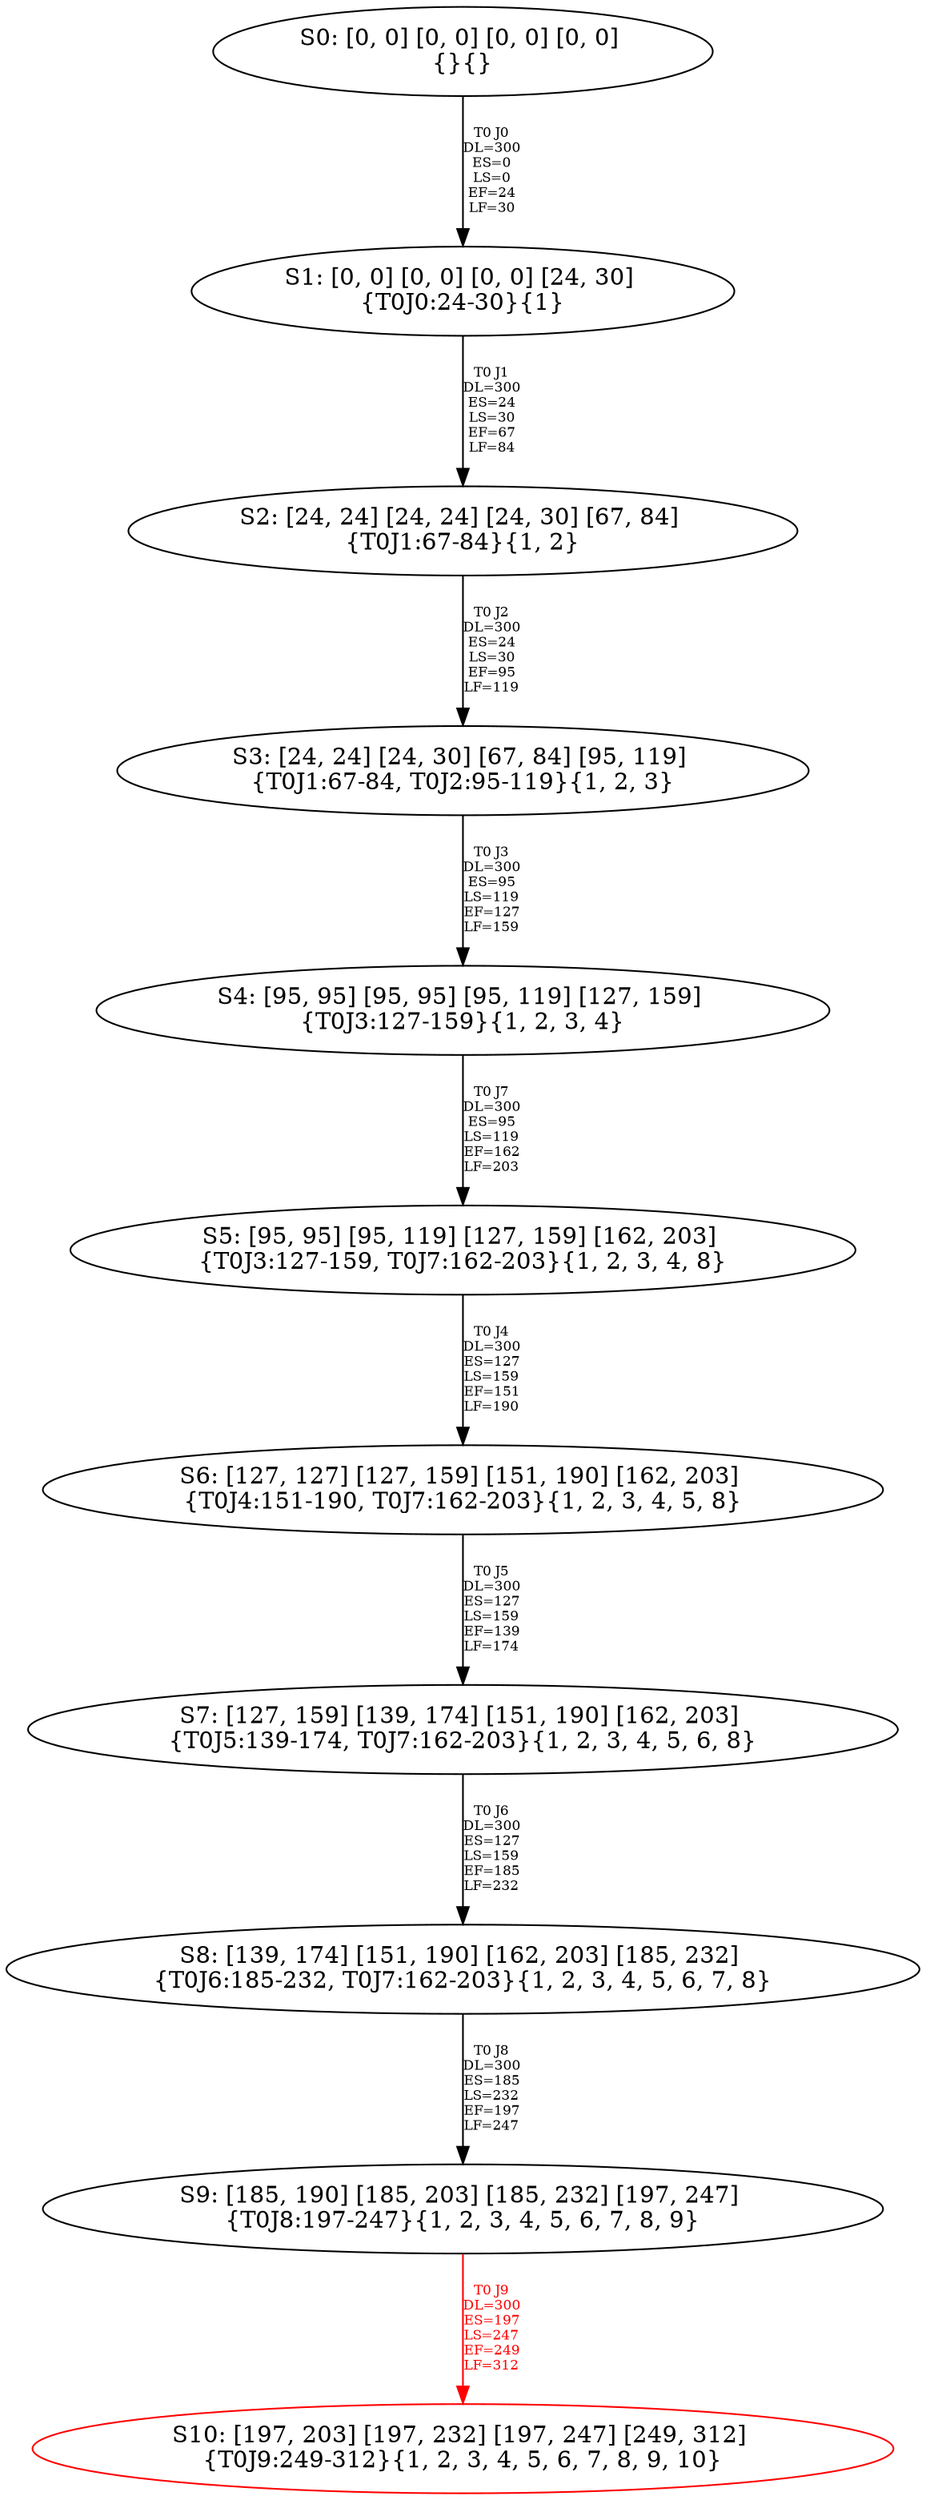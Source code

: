digraph {
	S0[label="S0: [0, 0] [0, 0] [0, 0] [0, 0] \n{}{}"];
	S1[label="S1: [0, 0] [0, 0] [0, 0] [24, 30] \n{T0J0:24-30}{1}"];
	S2[label="S2: [24, 24] [24, 24] [24, 30] [67, 84] \n{T0J1:67-84}{1, 2}"];
	S3[label="S3: [24, 24] [24, 30] [67, 84] [95, 119] \n{T0J1:67-84, T0J2:95-119}{1, 2, 3}"];
	S4[label="S4: [95, 95] [95, 95] [95, 119] [127, 159] \n{T0J3:127-159}{1, 2, 3, 4}"];
	S5[label="S5: [95, 95] [95, 119] [127, 159] [162, 203] \n{T0J3:127-159, T0J7:162-203}{1, 2, 3, 4, 8}"];
	S6[label="S6: [127, 127] [127, 159] [151, 190] [162, 203] \n{T0J4:151-190, T0J7:162-203}{1, 2, 3, 4, 5, 8}"];
	S7[label="S7: [127, 159] [139, 174] [151, 190] [162, 203] \n{T0J5:139-174, T0J7:162-203}{1, 2, 3, 4, 5, 6, 8}"];
	S8[label="S8: [139, 174] [151, 190] [162, 203] [185, 232] \n{T0J6:185-232, T0J7:162-203}{1, 2, 3, 4, 5, 6, 7, 8}"];
	S9[label="S9: [185, 190] [185, 203] [185, 232] [197, 247] \n{T0J8:197-247}{1, 2, 3, 4, 5, 6, 7, 8, 9}"];
	S10[label="S10: [197, 203] [197, 232] [197, 247] [249, 312] \n{T0J9:249-312}{1, 2, 3, 4, 5, 6, 7, 8, 9, 10}"];
	S0 -> S1[label="T0 J0\nDL=300\nES=0\nLS=0\nEF=24\nLF=30",fontsize=8];
	S1 -> S2[label="T0 J1\nDL=300\nES=24\nLS=30\nEF=67\nLF=84",fontsize=8];
	S2 -> S3[label="T0 J2\nDL=300\nES=24\nLS=30\nEF=95\nLF=119",fontsize=8];
	S3 -> S4[label="T0 J3\nDL=300\nES=95\nLS=119\nEF=127\nLF=159",fontsize=8];
	S4 -> S5[label="T0 J7\nDL=300\nES=95\nLS=119\nEF=162\nLF=203",fontsize=8];
	S5 -> S6[label="T0 J4\nDL=300\nES=127\nLS=159\nEF=151\nLF=190",fontsize=8];
	S6 -> S7[label="T0 J5\nDL=300\nES=127\nLS=159\nEF=139\nLF=174",fontsize=8];
	S7 -> S8[label="T0 J6\nDL=300\nES=127\nLS=159\nEF=185\nLF=232",fontsize=8];
	S8 -> S9[label="T0 J8\nDL=300\nES=185\nLS=232\nEF=197\nLF=247",fontsize=8];
	S9 -> S10[label="T0 J9\nDL=300\nES=197\nLS=247\nEF=249\nLF=312",color=Red,fontcolor=Red,fontsize=8];
S10[color=Red];
}
